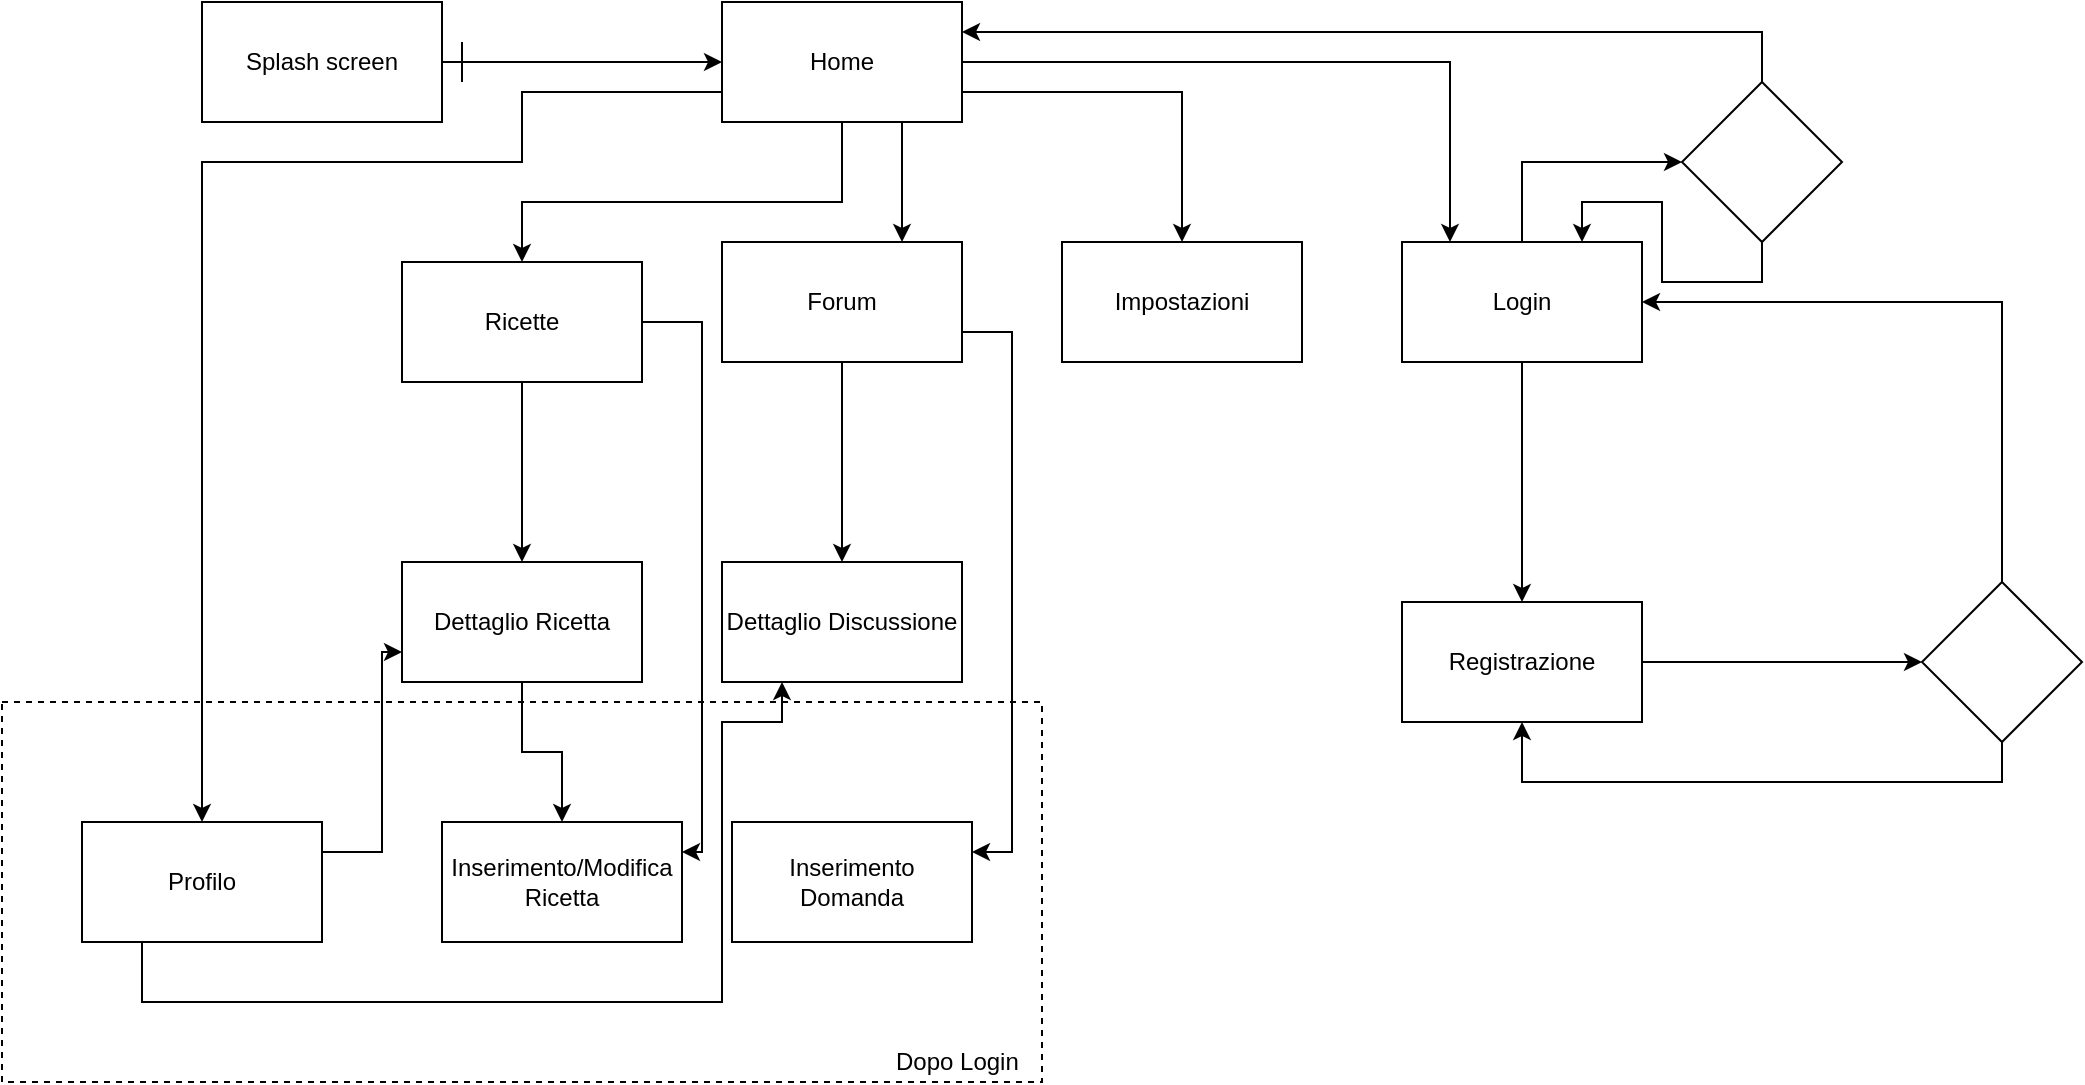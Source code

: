 <mxfile version="10.5.9" type="device"><diagram id="hSW3UUFf86B_6_r3jcMz" name="Page-1"><mxGraphModel dx="2664" dy="557" grid="1" gridSize="10" guides="1" tooltips="1" connect="1" arrows="1" fold="1" page="1" pageScale="1" pageWidth="1654" pageHeight="2336" math="0" shadow="0"><root><mxCell id="0"/><mxCell id="1" parent="0"/><mxCell id="1mO1aqVLIZ8-oUnYoXby-12" style="edgeStyle=orthogonalEdgeStyle;rounded=0;orthogonalLoop=1;jettySize=auto;html=1;exitX=0;exitY=0.75;exitDx=0;exitDy=0;entryX=0.5;entryY=0;entryDx=0;entryDy=0;" parent="1" source="1mO1aqVLIZ8-oUnYoXby-1" target="1mO1aqVLIZ8-oUnYoXby-6" edge="1"><mxGeometry relative="1" as="geometry"><Array as="points"><mxPoint x="230" y="85"/><mxPoint x="230" y="120"/><mxPoint x="70" y="120"/></Array></mxGeometry></mxCell><mxCell id="1mO1aqVLIZ8-oUnYoXby-14" style="edgeStyle=orthogonalEdgeStyle;rounded=0;orthogonalLoop=1;jettySize=auto;html=1;exitX=0.5;exitY=1;exitDx=0;exitDy=0;" parent="1" source="1mO1aqVLIZ8-oUnYoXby-1" target="1mO1aqVLIZ8-oUnYoXby-5" edge="1"><mxGeometry relative="1" as="geometry"><Array as="points"><mxPoint x="390" y="140"/><mxPoint x="230" y="140"/></Array></mxGeometry></mxCell><mxCell id="1mO1aqVLIZ8-oUnYoXby-15" style="edgeStyle=orthogonalEdgeStyle;rounded=0;orthogonalLoop=1;jettySize=auto;html=1;exitX=0.75;exitY=1;exitDx=0;exitDy=0;entryX=0.75;entryY=0;entryDx=0;entryDy=0;" parent="1" source="1mO1aqVLIZ8-oUnYoXby-1" target="1mO1aqVLIZ8-oUnYoXby-3" edge="1"><mxGeometry relative="1" as="geometry"/></mxCell><mxCell id="1mO1aqVLIZ8-oUnYoXby-16" style="edgeStyle=orthogonalEdgeStyle;rounded=0;orthogonalLoop=1;jettySize=auto;html=1;exitX=1;exitY=0.75;exitDx=0;exitDy=0;entryX=0.5;entryY=0;entryDx=0;entryDy=0;" parent="1" source="1mO1aqVLIZ8-oUnYoXby-1" target="1mO1aqVLIZ8-oUnYoXby-4" edge="1"><mxGeometry relative="1" as="geometry"/></mxCell><mxCell id="1mO1aqVLIZ8-oUnYoXby-17" style="edgeStyle=orthogonalEdgeStyle;rounded=0;orthogonalLoop=1;jettySize=auto;html=1;exitX=1;exitY=0.5;exitDx=0;exitDy=0;entryX=0.2;entryY=0;entryDx=0;entryDy=0;entryPerimeter=0;" parent="1" source="1mO1aqVLIZ8-oUnYoXby-1" target="1mO1aqVLIZ8-oUnYoXby-2" edge="1"><mxGeometry relative="1" as="geometry"/></mxCell><mxCell id="1mO1aqVLIZ8-oUnYoXby-1" value="Home" style="rounded=0;whiteSpace=wrap;html=1;" parent="1" vertex="1"><mxGeometry x="330" y="40" width="120" height="60" as="geometry"/></mxCell><mxCell id="1mO1aqVLIZ8-oUnYoXby-26" style="edgeStyle=orthogonalEdgeStyle;rounded=0;orthogonalLoop=1;jettySize=auto;html=1;exitX=0.5;exitY=0;exitDx=0;exitDy=0;entryX=0;entryY=0.5;entryDx=0;entryDy=0;" parent="1" source="1mO1aqVLIZ8-oUnYoXby-2" target="1mO1aqVLIZ8-oUnYoXby-25" edge="1"><mxGeometry relative="1" as="geometry"/></mxCell><mxCell id="1mO1aqVLIZ8-oUnYoXby-29" style="edgeStyle=orthogonalEdgeStyle;rounded=0;orthogonalLoop=1;jettySize=auto;html=1;exitX=0.5;exitY=1;exitDx=0;exitDy=0;entryX=0.5;entryY=0;entryDx=0;entryDy=0;" parent="1" source="1mO1aqVLIZ8-oUnYoXby-2" target="1mO1aqVLIZ8-oUnYoXby-19" edge="1"><mxGeometry relative="1" as="geometry"/></mxCell><mxCell id="1mO1aqVLIZ8-oUnYoXby-2" value="Login" style="rounded=0;whiteSpace=wrap;html=1;" parent="1" vertex="1"><mxGeometry x="670" y="160" width="120" height="60" as="geometry"/></mxCell><mxCell id="1mO1aqVLIZ8-oUnYoXby-39" style="edgeStyle=orthogonalEdgeStyle;rounded=0;orthogonalLoop=1;jettySize=auto;html=1;exitX=0.5;exitY=1;exitDx=0;exitDy=0;entryX=0.5;entryY=0;entryDx=0;entryDy=0;" parent="1" source="1mO1aqVLIZ8-oUnYoXby-3" target="1mO1aqVLIZ8-oUnYoXby-37" edge="1"><mxGeometry relative="1" as="geometry"/></mxCell><mxCell id="1mO1aqVLIZ8-oUnYoXby-44" style="edgeStyle=orthogonalEdgeStyle;rounded=0;orthogonalLoop=1;jettySize=auto;html=1;exitX=1;exitY=0.75;exitDx=0;exitDy=0;entryX=1;entryY=0.25;entryDx=0;entryDy=0;" parent="1" source="1mO1aqVLIZ8-oUnYoXby-3" target="1mO1aqVLIZ8-oUnYoXby-42" edge="1"><mxGeometry relative="1" as="geometry"/></mxCell><mxCell id="1mO1aqVLIZ8-oUnYoXby-3" value="Forum" style="rounded=0;whiteSpace=wrap;html=1;" parent="1" vertex="1"><mxGeometry x="330" y="160" width="120" height="60" as="geometry"/></mxCell><mxCell id="1mO1aqVLIZ8-oUnYoXby-4" value="Impostazioni" style="rounded=0;whiteSpace=wrap;html=1;" parent="1" vertex="1"><mxGeometry x="500" y="160" width="120" height="60" as="geometry"/></mxCell><mxCell id="1mO1aqVLIZ8-oUnYoXby-31" style="edgeStyle=orthogonalEdgeStyle;rounded=0;orthogonalLoop=1;jettySize=auto;html=1;exitX=0.5;exitY=1;exitDx=0;exitDy=0;" parent="1" source="1mO1aqVLIZ8-oUnYoXby-5" edge="1"><mxGeometry relative="1" as="geometry"><mxPoint x="230" y="320" as="targetPoint"/></mxGeometry></mxCell><mxCell id="1mO1aqVLIZ8-oUnYoXby-43" style="edgeStyle=orthogonalEdgeStyle;rounded=0;orthogonalLoop=1;jettySize=auto;html=1;exitX=1;exitY=0.5;exitDx=0;exitDy=0;entryX=1;entryY=0.25;entryDx=0;entryDy=0;" parent="1" source="1mO1aqVLIZ8-oUnYoXby-5" target="1mO1aqVLIZ8-oUnYoXby-41" edge="1"><mxGeometry relative="1" as="geometry"><Array as="points"><mxPoint x="320" y="200"/><mxPoint x="320" y="465"/></Array></mxGeometry></mxCell><mxCell id="1mO1aqVLIZ8-oUnYoXby-5" value="Ricette" style="rounded=0;whiteSpace=wrap;html=1;" parent="1" vertex="1"><mxGeometry x="170" y="170" width="120" height="60" as="geometry"/></mxCell><mxCell id="1mO1aqVLIZ8-oUnYoXby-36" style="edgeStyle=orthogonalEdgeStyle;rounded=0;orthogonalLoop=1;jettySize=auto;html=1;exitX=1;exitY=0.25;exitDx=0;exitDy=0;entryX=0;entryY=0.75;entryDx=0;entryDy=0;" parent="1" source="1mO1aqVLIZ8-oUnYoXby-6" target="1mO1aqVLIZ8-oUnYoXby-32" edge="1"><mxGeometry relative="1" as="geometry"><Array as="points"><mxPoint x="160" y="465"/><mxPoint x="160" y="365"/></Array></mxGeometry></mxCell><mxCell id="1mO1aqVLIZ8-oUnYoXby-40" style="edgeStyle=orthogonalEdgeStyle;rounded=0;orthogonalLoop=1;jettySize=auto;html=1;exitX=0.25;exitY=1;exitDx=0;exitDy=0;entryX=0.25;entryY=1;entryDx=0;entryDy=0;" parent="1" source="1mO1aqVLIZ8-oUnYoXby-6" target="1mO1aqVLIZ8-oUnYoXby-37" edge="1"><mxGeometry relative="1" as="geometry"><Array as="points"><mxPoint x="40" y="540"/><mxPoint x="330" y="540"/><mxPoint x="330" y="400"/><mxPoint x="360" y="400"/></Array></mxGeometry></mxCell><mxCell id="1mO1aqVLIZ8-oUnYoXby-6" value="Profilo" style="rounded=0;whiteSpace=wrap;html=1;" parent="1" vertex="1"><mxGeometry x="10" y="450" width="120" height="60" as="geometry"/></mxCell><mxCell id="ju-csI_MhFLcb_P0tzcu-2" style="edgeStyle=orthogonalEdgeStyle;rounded=0;orthogonalLoop=1;jettySize=auto;html=1;exitX=1;exitY=0.5;exitDx=0;exitDy=0;entryX=0;entryY=0.5;entryDx=0;entryDy=0;" parent="1" source="1mO1aqVLIZ8-oUnYoXby-8" target="1mO1aqVLIZ8-oUnYoXby-1" edge="1"><mxGeometry relative="1" as="geometry"/></mxCell><mxCell id="1mO1aqVLIZ8-oUnYoXby-8" value="Splash screen" style="rounded=0;whiteSpace=wrap;html=1;" parent="1" vertex="1"><mxGeometry x="70" y="40" width="120" height="60" as="geometry"/></mxCell><mxCell id="1mO1aqVLIZ8-oUnYoXby-22" style="edgeStyle=orthogonalEdgeStyle;rounded=0;orthogonalLoop=1;jettySize=auto;html=1;exitX=1;exitY=0.5;exitDx=0;exitDy=0;entryX=0;entryY=0.5;entryDx=0;entryDy=0;" parent="1" source="1mO1aqVLIZ8-oUnYoXby-19" target="1mO1aqVLIZ8-oUnYoXby-21" edge="1"><mxGeometry relative="1" as="geometry"/></mxCell><mxCell id="1mO1aqVLIZ8-oUnYoXby-19" value="Registrazione" style="rounded=0;whiteSpace=wrap;html=1;" parent="1" vertex="1"><mxGeometry x="670" y="340" width="120" height="60" as="geometry"/></mxCell><mxCell id="1mO1aqVLIZ8-oUnYoXby-23" style="edgeStyle=orthogonalEdgeStyle;rounded=0;orthogonalLoop=1;jettySize=auto;html=1;exitX=0.5;exitY=0;exitDx=0;exitDy=0;entryX=1;entryY=0.5;entryDx=0;entryDy=0;" parent="1" source="1mO1aqVLIZ8-oUnYoXby-21" target="1mO1aqVLIZ8-oUnYoXby-2" edge="1"><mxGeometry relative="1" as="geometry"/></mxCell><mxCell id="1mO1aqVLIZ8-oUnYoXby-24" style="edgeStyle=orthogonalEdgeStyle;rounded=0;orthogonalLoop=1;jettySize=auto;html=1;exitX=0.5;exitY=1;exitDx=0;exitDy=0;entryX=0.5;entryY=1;entryDx=0;entryDy=0;" parent="1" source="1mO1aqVLIZ8-oUnYoXby-21" target="1mO1aqVLIZ8-oUnYoXby-19" edge="1"><mxGeometry relative="1" as="geometry"/></mxCell><mxCell id="1mO1aqVLIZ8-oUnYoXby-21" value="" style="rhombus;whiteSpace=wrap;html=1;" parent="1" vertex="1"><mxGeometry x="930" y="330" width="80" height="80" as="geometry"/></mxCell><mxCell id="1mO1aqVLIZ8-oUnYoXby-27" style="edgeStyle=orthogonalEdgeStyle;rounded=0;orthogonalLoop=1;jettySize=auto;html=1;exitX=0.5;exitY=0;exitDx=0;exitDy=0;entryX=1;entryY=0.25;entryDx=0;entryDy=0;" parent="1" source="1mO1aqVLIZ8-oUnYoXby-25" target="1mO1aqVLIZ8-oUnYoXby-1" edge="1"><mxGeometry relative="1" as="geometry"/></mxCell><mxCell id="1mO1aqVLIZ8-oUnYoXby-28" style="edgeStyle=orthogonalEdgeStyle;rounded=0;orthogonalLoop=1;jettySize=auto;html=1;exitX=0.5;exitY=1;exitDx=0;exitDy=0;entryX=0.75;entryY=0;entryDx=0;entryDy=0;" parent="1" source="1mO1aqVLIZ8-oUnYoXby-25" target="1mO1aqVLIZ8-oUnYoXby-2" edge="1"><mxGeometry relative="1" as="geometry"><Array as="points"><mxPoint x="850" y="180"/><mxPoint x="800" y="180"/><mxPoint x="800" y="140"/><mxPoint x="760" y="140"/></Array></mxGeometry></mxCell><mxCell id="1mO1aqVLIZ8-oUnYoXby-25" value="" style="rhombus;whiteSpace=wrap;html=1;" parent="1" vertex="1"><mxGeometry x="810" y="80" width="80" height="80" as="geometry"/></mxCell><mxCell id="GhIsBtcMol9AWfBziCYK-3" style="edgeStyle=orthogonalEdgeStyle;rounded=0;orthogonalLoop=1;jettySize=auto;html=1;exitX=0.5;exitY=1;exitDx=0;exitDy=0;entryX=0.5;entryY=0;entryDx=0;entryDy=0;" edge="1" parent="1" source="1mO1aqVLIZ8-oUnYoXby-32" target="1mO1aqVLIZ8-oUnYoXby-41"><mxGeometry relative="1" as="geometry"/></mxCell><mxCell id="1mO1aqVLIZ8-oUnYoXby-32" value="Dettaglio Ricetta" style="rounded=0;whiteSpace=wrap;html=1;" parent="1" vertex="1"><mxGeometry x="170" y="320" width="120" height="60" as="geometry"/></mxCell><mxCell id="1mO1aqVLIZ8-oUnYoXby-37" value="&lt;div&gt;Dettaglio Discussione&lt;/div&gt;" style="rounded=0;whiteSpace=wrap;html=1;" parent="1" vertex="1"><mxGeometry x="330" y="320" width="120" height="60" as="geometry"/></mxCell><mxCell id="1mO1aqVLIZ8-oUnYoXby-41" value="Inserimento/Modifica Ricetta" style="rounded=0;whiteSpace=wrap;html=1;" parent="1" vertex="1"><mxGeometry x="190" y="450" width="120" height="60" as="geometry"/></mxCell><mxCell id="1mO1aqVLIZ8-oUnYoXby-42" value="Inserimento Domanda" style="rounded=0;whiteSpace=wrap;html=1;" parent="1" vertex="1"><mxGeometry x="335" y="450" width="120" height="60" as="geometry"/></mxCell><mxCell id="1mO1aqVLIZ8-oUnYoXby-49" value="" style="whiteSpace=wrap;html=1;dashed=1;fillOpacity=0;" parent="1" vertex="1"><mxGeometry x="-30" y="390" width="520" height="190" as="geometry"/></mxCell><mxCell id="1mO1aqVLIZ8-oUnYoXby-50" value="Dopo Login" style="text;html=1;resizable=0;points=[];autosize=1;align=left;verticalAlign=top;spacingTop=-4;" parent="1" vertex="1"><mxGeometry x="415" y="560" width="70" height="20" as="geometry"/></mxCell><mxCell id="ju-csI_MhFLcb_P0tzcu-3" value="" style="endArrow=none;html=1;" parent="1" edge="1"><mxGeometry width="50" height="50" relative="1" as="geometry"><mxPoint x="200" y="80" as="sourcePoint"/><mxPoint x="200" y="60" as="targetPoint"/></mxGeometry></mxCell></root></mxGraphModel></diagram></mxfile>